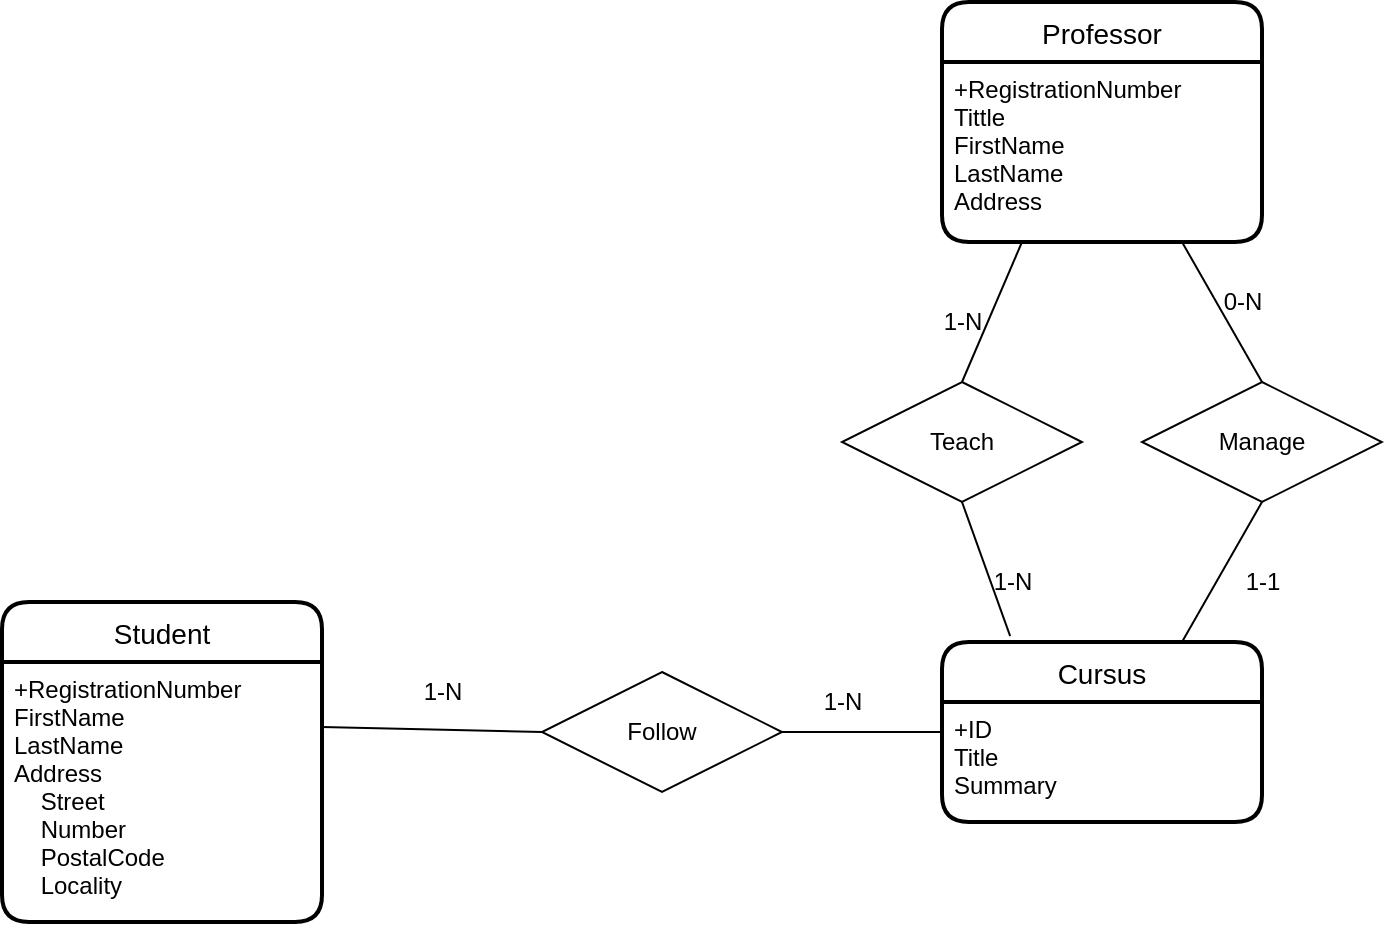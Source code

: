 <mxfile version="18.1.3" type="device"><diagram id="n8_wBNu37MG3Yr4bpyfC" name="Page-1"><mxGraphModel dx="2249" dy="1949" grid="1" gridSize="10" guides="1" tooltips="1" connect="1" arrows="1" fold="1" page="1" pageScale="1" pageWidth="827" pageHeight="1169" math="0" shadow="0"><root><mxCell id="0"/><mxCell id="1" parent="0"/><mxCell id="HECLSZp26C9-2hiGGNMm-1" value="Student" style="swimlane;childLayout=stackLayout;horizontal=1;startSize=30;horizontalStack=0;rounded=1;fontSize=14;fontStyle=0;strokeWidth=2;resizeParent=0;resizeLast=1;shadow=0;dashed=0;align=center;" vertex="1" parent="1"><mxGeometry x="-100" y="300" width="160" height="160" as="geometry"/></mxCell><mxCell id="HECLSZp26C9-2hiGGNMm-2" value="+RegistrationNumber&#xA;FirstName&#xA;LastName&#xA;Address&#xA;    Street&#xA;    Number&#xA;    PostalCode&#xA;    Locality&#xA;" style="align=left;strokeColor=none;fillColor=none;spacingLeft=4;fontSize=12;verticalAlign=top;resizable=0;rotatable=0;part=1;" vertex="1" parent="HECLSZp26C9-2hiGGNMm-1"><mxGeometry y="30" width="160" height="130" as="geometry"/></mxCell><mxCell id="HECLSZp26C9-2hiGGNMm-3" value="Cursus" style="swimlane;childLayout=stackLayout;horizontal=1;startSize=30;horizontalStack=0;rounded=1;fontSize=14;fontStyle=0;strokeWidth=2;resizeParent=0;resizeLast=1;shadow=0;dashed=0;align=center;" vertex="1" parent="1"><mxGeometry x="370" y="320" width="160" height="90" as="geometry"/></mxCell><mxCell id="HECLSZp26C9-2hiGGNMm-4" value="+ID&#xA;Title&#xA;Summary&#xA;" style="align=left;strokeColor=none;fillColor=none;spacingLeft=4;fontSize=12;verticalAlign=top;resizable=0;rotatable=0;part=1;" vertex="1" parent="HECLSZp26C9-2hiGGNMm-3"><mxGeometry y="30" width="160" height="60" as="geometry"/></mxCell><mxCell id="HECLSZp26C9-2hiGGNMm-5" value="Professor" style="swimlane;childLayout=stackLayout;horizontal=1;startSize=30;horizontalStack=0;rounded=1;fontSize=14;fontStyle=0;strokeWidth=2;resizeParent=0;resizeLast=1;shadow=0;dashed=0;align=center;" vertex="1" parent="1"><mxGeometry x="370" width="160" height="120" as="geometry"/></mxCell><mxCell id="HECLSZp26C9-2hiGGNMm-6" value="+RegistrationNumber&#xA;Tittle&#xA;FirstName&#xA;LastName&#xA;Address&#xA;" style="align=left;strokeColor=none;fillColor=none;spacingLeft=4;fontSize=12;verticalAlign=top;resizable=0;rotatable=0;part=1;" vertex="1" parent="HECLSZp26C9-2hiGGNMm-5"><mxGeometry y="30" width="160" height="90" as="geometry"/></mxCell><mxCell id="HECLSZp26C9-2hiGGNMm-8" value="Teach" style="shape=rhombus;perimeter=rhombusPerimeter;whiteSpace=wrap;html=1;align=center;" vertex="1" parent="1"><mxGeometry x="320" y="190" width="120" height="60" as="geometry"/></mxCell><mxCell id="HECLSZp26C9-2hiGGNMm-9" value="" style="endArrow=none;html=1;rounded=0;entryX=0.25;entryY=1;entryDx=0;entryDy=0;exitX=0.5;exitY=0;exitDx=0;exitDy=0;" edge="1" parent="1" source="HECLSZp26C9-2hiGGNMm-8" target="HECLSZp26C9-2hiGGNMm-6"><mxGeometry width="50" height="50" relative="1" as="geometry"><mxPoint x="370" y="150" as="sourcePoint"/><mxPoint x="420" y="100" as="targetPoint"/></mxGeometry></mxCell><mxCell id="HECLSZp26C9-2hiGGNMm-10" value="" style="endArrow=none;html=1;rounded=0;entryX=0.5;entryY=1;entryDx=0;entryDy=0;exitX=0.213;exitY=-0.033;exitDx=0;exitDy=0;exitPerimeter=0;" edge="1" parent="1" source="HECLSZp26C9-2hiGGNMm-3" target="HECLSZp26C9-2hiGGNMm-8"><mxGeometry width="50" height="50" relative="1" as="geometry"><mxPoint x="370" y="150" as="sourcePoint"/><mxPoint x="420" y="100" as="targetPoint"/></mxGeometry></mxCell><mxCell id="HECLSZp26C9-2hiGGNMm-11" value="&lt;div&gt;Follow&lt;/div&gt;" style="shape=rhombus;perimeter=rhombusPerimeter;whiteSpace=wrap;html=1;align=center;" vertex="1" parent="1"><mxGeometry x="170" y="335" width="120" height="60" as="geometry"/></mxCell><mxCell id="HECLSZp26C9-2hiGGNMm-12" value="" style="endArrow=none;html=1;rounded=0;exitX=1;exitY=0.25;exitDx=0;exitDy=0;entryX=0;entryY=0.5;entryDx=0;entryDy=0;" edge="1" parent="1" source="HECLSZp26C9-2hiGGNMm-2" target="HECLSZp26C9-2hiGGNMm-11"><mxGeometry width="50" height="50" relative="1" as="geometry"><mxPoint x="370" y="150" as="sourcePoint"/><mxPoint x="420" y="100" as="targetPoint"/></mxGeometry></mxCell><mxCell id="HECLSZp26C9-2hiGGNMm-13" value="" style="endArrow=none;html=1;rounded=0;exitX=1;exitY=0.5;exitDx=0;exitDy=0;entryX=0;entryY=0.25;entryDx=0;entryDy=0;" edge="1" parent="1" source="HECLSZp26C9-2hiGGNMm-11" target="HECLSZp26C9-2hiGGNMm-4"><mxGeometry width="50" height="50" relative="1" as="geometry"><mxPoint x="370" y="150" as="sourcePoint"/><mxPoint x="420" y="100" as="targetPoint"/></mxGeometry></mxCell><mxCell id="HECLSZp26C9-2hiGGNMm-14" value="1-N" style="text;html=1;align=center;verticalAlign=middle;resizable=0;points=[];autosize=1;strokeColor=none;fillColor=none;" vertex="1" parent="1"><mxGeometry x="100" y="335" width="40" height="20" as="geometry"/></mxCell><mxCell id="HECLSZp26C9-2hiGGNMm-15" value="1-N" style="text;html=1;align=center;verticalAlign=middle;resizable=0;points=[];autosize=1;strokeColor=none;fillColor=none;" vertex="1" parent="1"><mxGeometry x="300" y="340" width="40" height="20" as="geometry"/></mxCell><mxCell id="HECLSZp26C9-2hiGGNMm-16" value="1-N" style="text;html=1;align=center;verticalAlign=middle;resizable=0;points=[];autosize=1;strokeColor=none;fillColor=none;" vertex="1" parent="1"><mxGeometry x="360" y="150" width="40" height="20" as="geometry"/></mxCell><mxCell id="HECLSZp26C9-2hiGGNMm-17" value="1-N" style="text;html=1;align=center;verticalAlign=middle;resizable=0;points=[];autosize=1;strokeColor=none;fillColor=none;" vertex="1" parent="1"><mxGeometry x="385" y="280" width="40" height="20" as="geometry"/></mxCell><mxCell id="HECLSZp26C9-2hiGGNMm-18" value="Manage" style="shape=rhombus;perimeter=rhombusPerimeter;whiteSpace=wrap;html=1;align=center;" vertex="1" parent="1"><mxGeometry x="470" y="190" width="120" height="60" as="geometry"/></mxCell><mxCell id="HECLSZp26C9-2hiGGNMm-19" value="" style="endArrow=none;html=1;rounded=0;entryX=0.75;entryY=1;entryDx=0;entryDy=0;exitX=0.5;exitY=0;exitDx=0;exitDy=0;" edge="1" parent="1" source="HECLSZp26C9-2hiGGNMm-18" target="HECLSZp26C9-2hiGGNMm-6"><mxGeometry width="50" height="50" relative="1" as="geometry"><mxPoint x="400.609" y="205.305" as="sourcePoint"/><mxPoint x="432.96" y="130" as="targetPoint"/></mxGeometry></mxCell><mxCell id="HECLSZp26C9-2hiGGNMm-21" value="" style="endArrow=none;html=1;rounded=0;entryX=0.5;entryY=1;entryDx=0;entryDy=0;exitX=0.75;exitY=0;exitDx=0;exitDy=0;" edge="1" parent="1" source="HECLSZp26C9-2hiGGNMm-3" target="HECLSZp26C9-2hiGGNMm-18"><mxGeometry width="50" height="50" relative="1" as="geometry"><mxPoint x="490" y="310" as="sourcePoint"/><mxPoint x="390" y="260" as="targetPoint"/></mxGeometry></mxCell><mxCell id="HECLSZp26C9-2hiGGNMm-22" value="0-N" style="text;html=1;align=center;verticalAlign=middle;resizable=0;points=[];autosize=1;strokeColor=none;fillColor=none;" vertex="1" parent="1"><mxGeometry x="500" y="140" width="40" height="20" as="geometry"/></mxCell><mxCell id="HECLSZp26C9-2hiGGNMm-23" value="1-1" style="text;html=1;align=center;verticalAlign=middle;resizable=0;points=[];autosize=1;strokeColor=none;fillColor=none;" vertex="1" parent="1"><mxGeometry x="515" y="280" width="30" height="20" as="geometry"/></mxCell></root></mxGraphModel></diagram></mxfile>